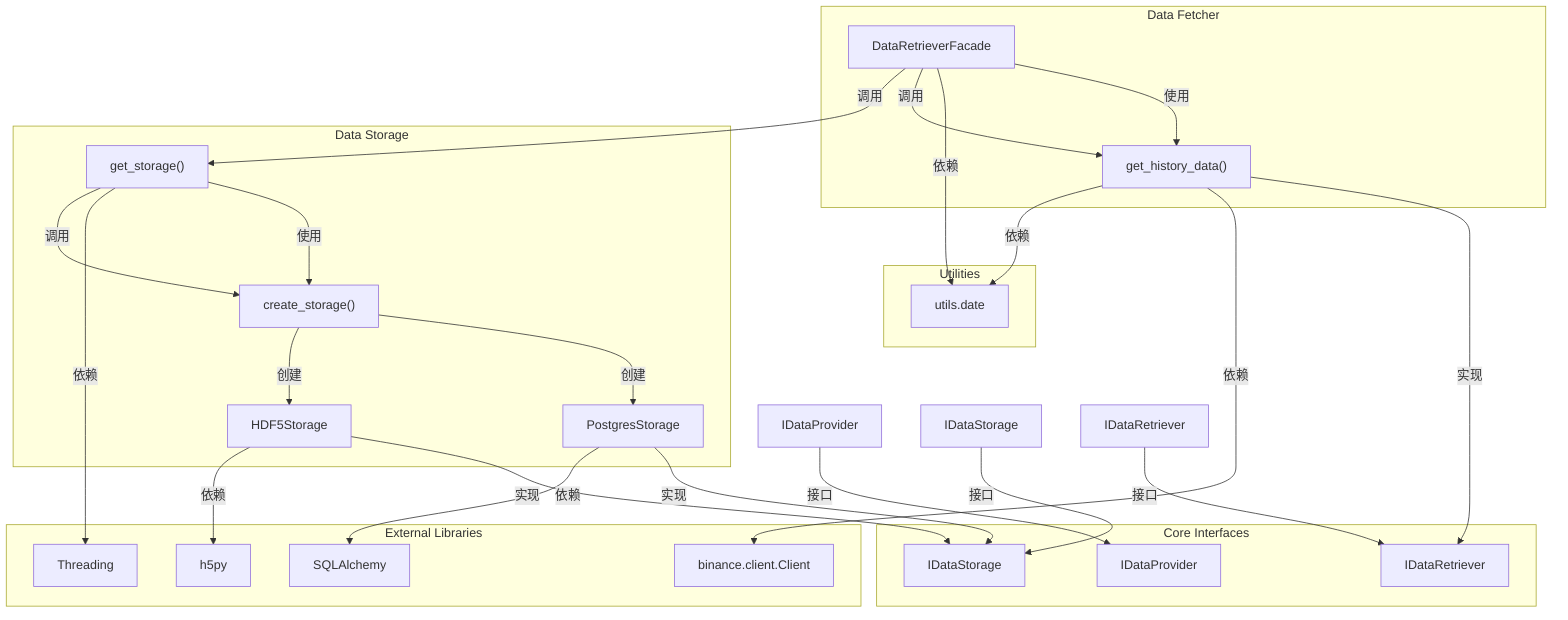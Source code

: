 graph TD
    %% 核心接口
    A[IDataProvider] -->|接口| D
    B[IDataStorage] -->|接口| E
    C[IDataRetriever] -->|接口| F
    D[IDataProvider]
    E[IDataStorage]
    F[IDataRetriever]
    
    %% 数据获取层
    G[BinanceDataRetriever] -->|实现| F
    H[DataRetrieverFacade] -->|使用| G
    
    %% 数据存储层
    I[PostgresStorage] -->|实现| E
    J[HDF5Storage] -->|实现| E
    K[StorageFactory] -->|创建| I
    K -->|创建| J
    L[DataFacade] -->|使用| K
    
    %% 工具类
    M[utils.date]
    
    %% 外部库
    N[binance.client.Client]
    O[SQLAlchemy]
    P[h5py]
    Q[Threading]
    
    %% 依赖关系
    G -->|依赖| N
    G -->|依赖| M
    H -->|依赖| M
    I -->|依赖| O
    J -->|依赖| P
    L -->|依赖| Q
    
    %% 方法调用
    H -->|调用| G["get_history_data()"]
    H -->|调用| L["get_storage()"]
    L -->|调用| K["create_storage()"]
    
    %% 分组
    subgraph "Core Interfaces"
        D
        E
        F
    end
    
    subgraph "Data Fetcher"
        G
        H
    end
    
    subgraph "Data Storage"
        I
        J
        K
        L
    end
    
    subgraph "Utilities"
        M
    end
    
    subgraph "External Libraries"
        N
        O
        P
        Q
    end